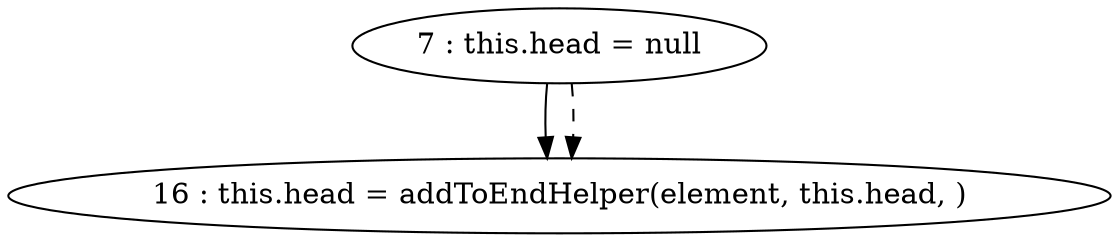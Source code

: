 digraph G {
"7 : this.head = null"
"7 : this.head = null" -> "16 : this.head = addToEndHelper(element, this.head, )"
"7 : this.head = null" -> "16 : this.head = addToEndHelper(element, this.head, )" [style=dashed]
"16 : this.head = addToEndHelper(element, this.head, )"
}